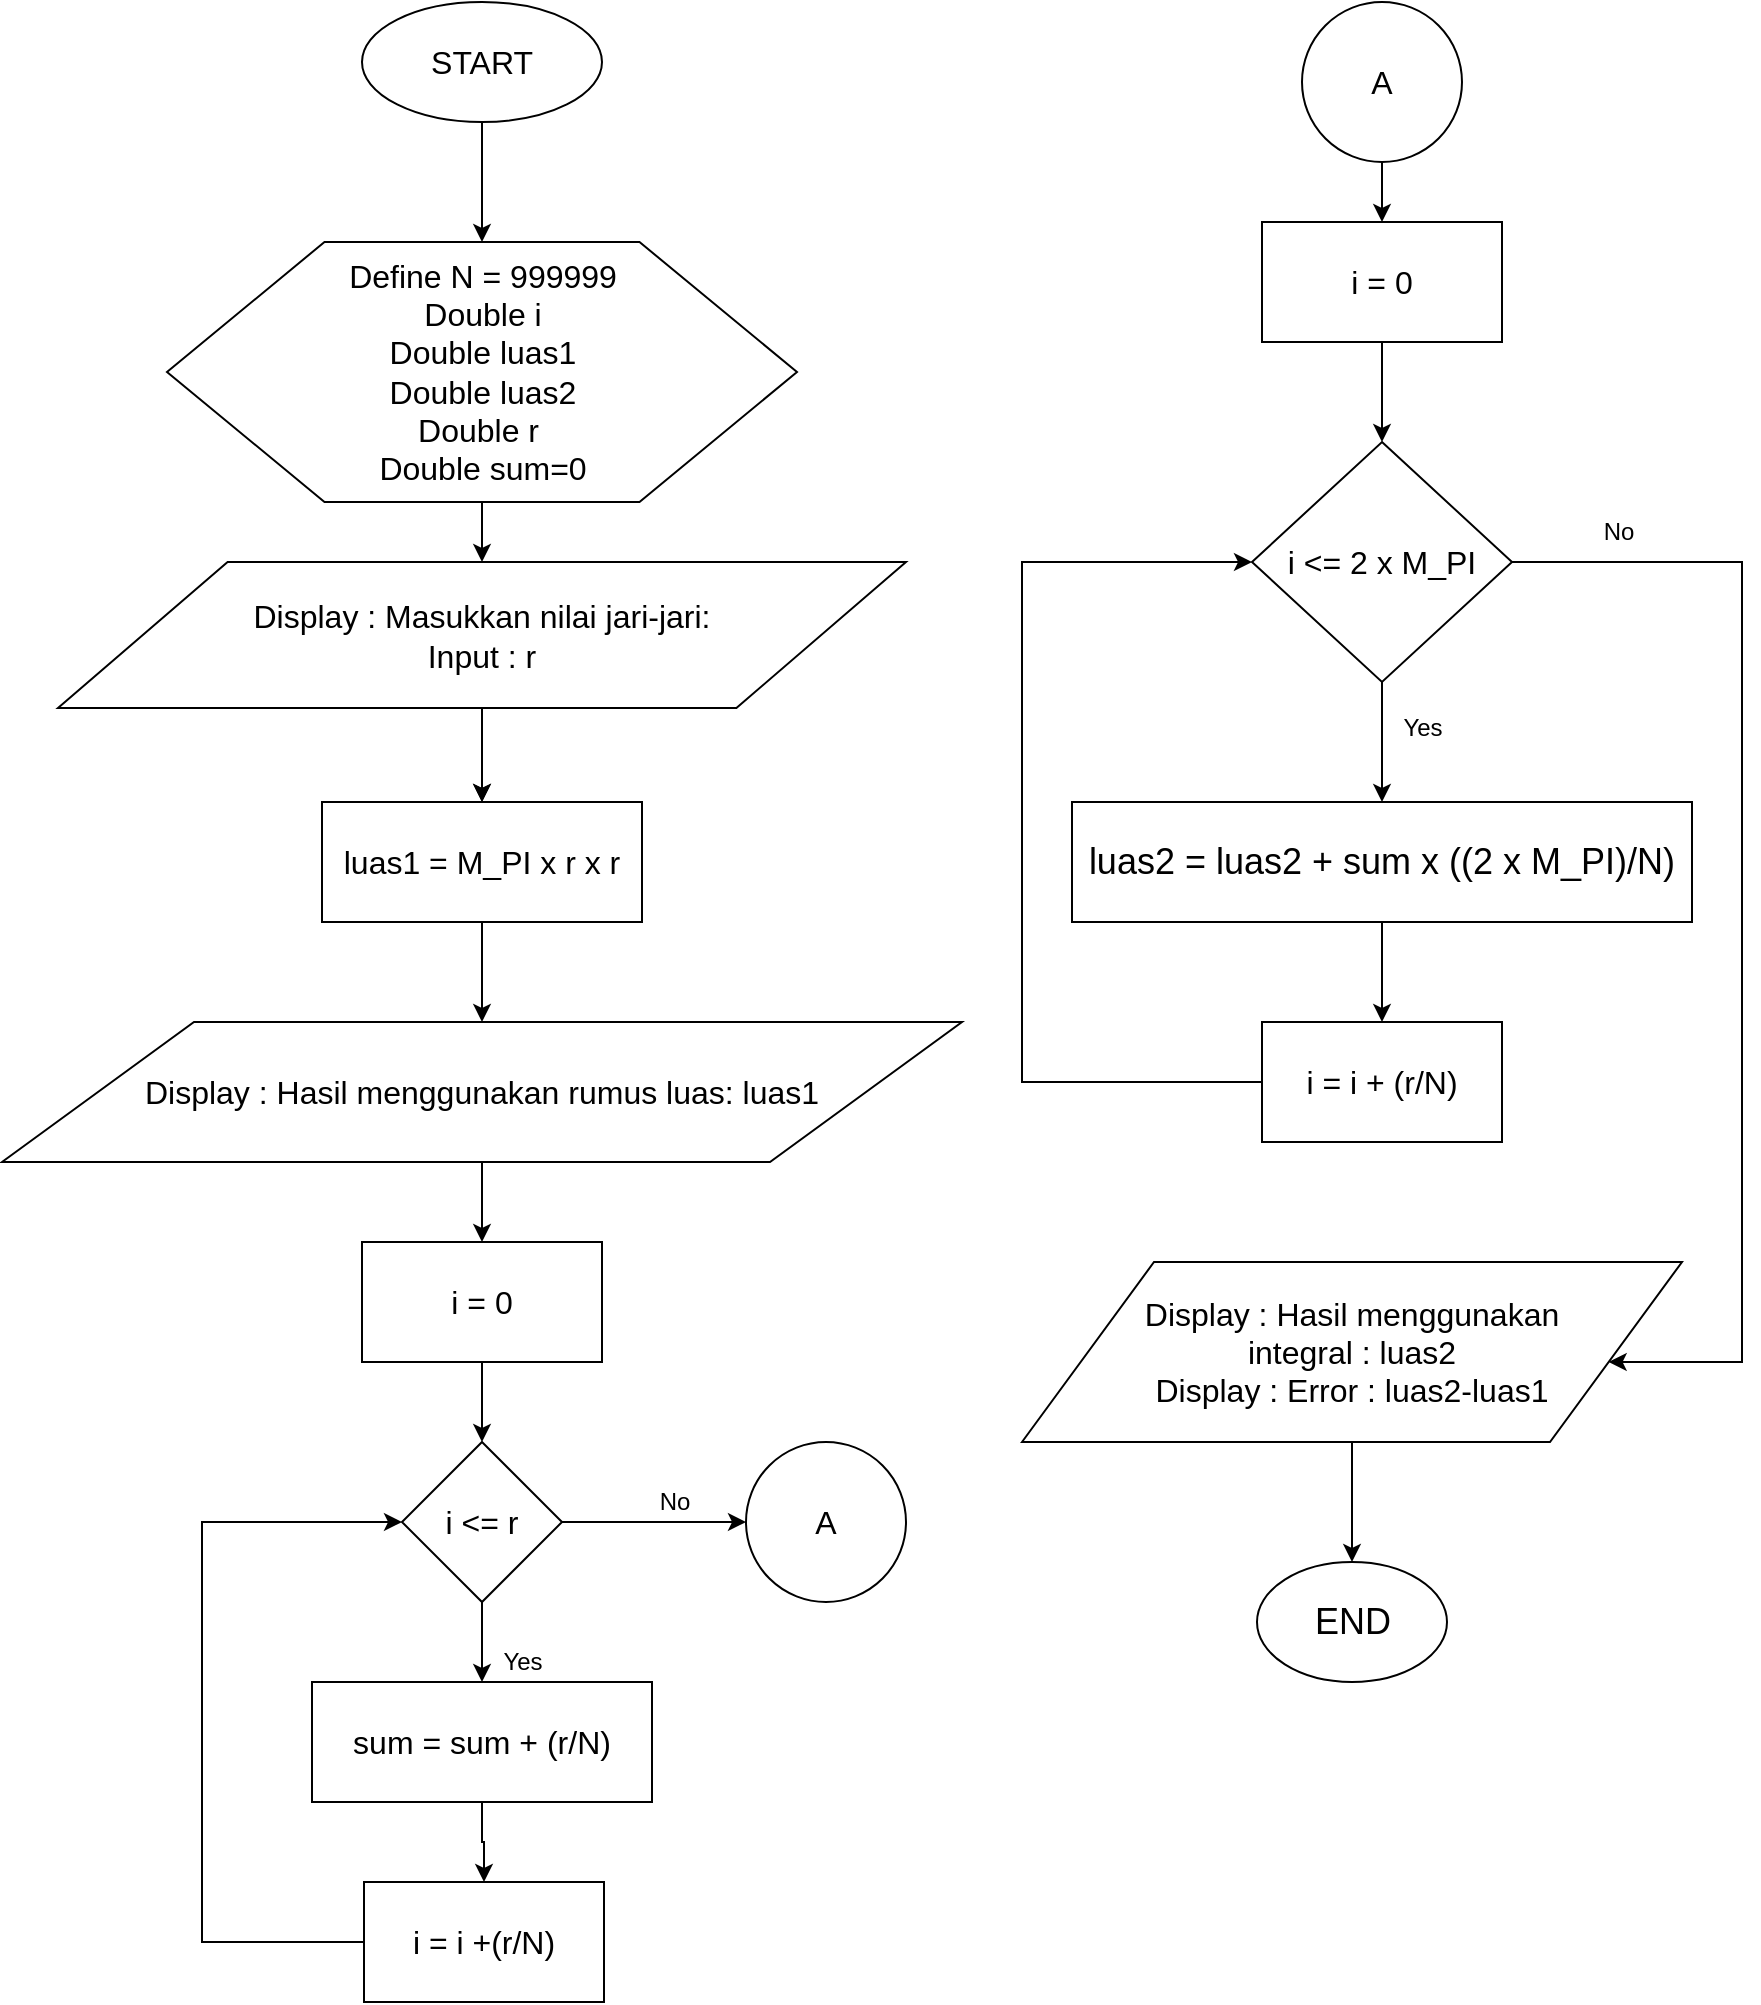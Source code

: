 <mxfile version="12.6.5" type="device"><diagram id="yEclYwCiFbhf8TX9Ykpz" name="Page-1"><mxGraphModel dx="2770" dy="1125" grid="1" gridSize="10" guides="1" tooltips="1" connect="1" arrows="1" fold="1" page="1" pageScale="1" pageWidth="850" pageHeight="1100" math="0" shadow="0"><root><mxCell id="0"/><mxCell id="1" parent="0"/><mxCell id="XNz9nYqw9pjSB6KLty6u-2" style="edgeStyle=orthogonalEdgeStyle;rounded=0;orthogonalLoop=1;jettySize=auto;html=1;" edge="1" parent="1" source="XNz9nYqw9pjSB6KLty6u-1" target="XNz9nYqw9pjSB6KLty6u-3"><mxGeometry relative="1" as="geometry"><mxPoint x="330" y="140" as="targetPoint"/></mxGeometry></mxCell><mxCell id="XNz9nYqw9pjSB6KLty6u-1" value="&lt;font size=&quot;3&quot;&gt;START&lt;/font&gt;" style="ellipse;whiteSpace=wrap;html=1;" vertex="1" parent="1"><mxGeometry x="270" y="20" width="120" height="60" as="geometry"/></mxCell><mxCell id="XNz9nYqw9pjSB6KLty6u-4" style="edgeStyle=orthogonalEdgeStyle;rounded=0;orthogonalLoop=1;jettySize=auto;html=1;" edge="1" parent="1" source="XNz9nYqw9pjSB6KLty6u-3" target="XNz9nYqw9pjSB6KLty6u-5"><mxGeometry relative="1" as="geometry"><mxPoint x="330" y="290" as="targetPoint"/></mxGeometry></mxCell><mxCell id="XNz9nYqw9pjSB6KLty6u-3" value="&lt;font size=&quot;3&quot;&gt;Define N = 999999&lt;br&gt;Double i&lt;br&gt;Double luas1&lt;br&gt;Double luas2&lt;br&gt;Double r&amp;nbsp;&lt;br&gt;Double sum=0&lt;/font&gt;" style="shape=hexagon;perimeter=hexagonPerimeter2;whiteSpace=wrap;html=1;" vertex="1" parent="1"><mxGeometry x="172.5" y="140" width="315" height="130" as="geometry"/></mxCell><mxCell id="XNz9nYqw9pjSB6KLty6u-6" style="edgeStyle=orthogonalEdgeStyle;rounded=0;orthogonalLoop=1;jettySize=auto;html=1;" edge="1" parent="1" source="XNz9nYqw9pjSB6KLty6u-5" target="XNz9nYqw9pjSB6KLty6u-7"><mxGeometry relative="1" as="geometry"><mxPoint x="330" y="430" as="targetPoint"/></mxGeometry></mxCell><mxCell id="XNz9nYqw9pjSB6KLty6u-8" value="" style="edgeStyle=orthogonalEdgeStyle;rounded=0;orthogonalLoop=1;jettySize=auto;html=1;" edge="1" parent="1" source="XNz9nYqw9pjSB6KLty6u-5" target="XNz9nYqw9pjSB6KLty6u-7"><mxGeometry relative="1" as="geometry"/></mxCell><mxCell id="XNz9nYqw9pjSB6KLty6u-5" value="&lt;font size=&quot;3&quot;&gt;Display : Masukkan nilai jari-jari:&lt;br&gt;Input : r&lt;br&gt;&lt;/font&gt;" style="shape=parallelogram;perimeter=parallelogramPerimeter;whiteSpace=wrap;html=1;" vertex="1" parent="1"><mxGeometry x="118" y="300" width="424" height="73" as="geometry"/></mxCell><mxCell id="XNz9nYqw9pjSB6KLty6u-9" style="edgeStyle=orthogonalEdgeStyle;rounded=0;orthogonalLoop=1;jettySize=auto;html=1;" edge="1" parent="1" source="XNz9nYqw9pjSB6KLty6u-7"><mxGeometry relative="1" as="geometry"><mxPoint x="330" y="530" as="targetPoint"/></mxGeometry></mxCell><mxCell id="XNz9nYqw9pjSB6KLty6u-7" value="&lt;font size=&quot;3&quot;&gt;luas1 = M_PI x r x r&lt;/font&gt;" style="rounded=0;whiteSpace=wrap;html=1;" vertex="1" parent="1"><mxGeometry x="250" y="420" width="160" height="60" as="geometry"/></mxCell><mxCell id="XNz9nYqw9pjSB6KLty6u-11" style="edgeStyle=orthogonalEdgeStyle;rounded=0;orthogonalLoop=1;jettySize=auto;html=1;" edge="1" parent="1" source="XNz9nYqw9pjSB6KLty6u-10" target="XNz9nYqw9pjSB6KLty6u-12"><mxGeometry relative="1" as="geometry"><mxPoint x="330" y="670" as="targetPoint"/></mxGeometry></mxCell><mxCell id="XNz9nYqw9pjSB6KLty6u-10" value="&lt;font size=&quot;3&quot;&gt;Display : Hasil menggunakan rumus luas: luas1&lt;/font&gt;" style="shape=parallelogram;perimeter=parallelogramPerimeter;whiteSpace=wrap;html=1;" vertex="1" parent="1"><mxGeometry x="90" y="530" width="480" height="70" as="geometry"/></mxCell><mxCell id="XNz9nYqw9pjSB6KLty6u-13" style="edgeStyle=orthogonalEdgeStyle;rounded=0;orthogonalLoop=1;jettySize=auto;html=1;" edge="1" parent="1" source="XNz9nYqw9pjSB6KLty6u-12" target="XNz9nYqw9pjSB6KLty6u-14"><mxGeometry relative="1" as="geometry"><mxPoint x="330" y="760" as="targetPoint"/></mxGeometry></mxCell><mxCell id="XNz9nYqw9pjSB6KLty6u-12" value="&lt;font size=&quot;3&quot;&gt;i = 0&lt;/font&gt;" style="rounded=0;whiteSpace=wrap;html=1;" vertex="1" parent="1"><mxGeometry x="270" y="640" width="120" height="60" as="geometry"/></mxCell><mxCell id="XNz9nYqw9pjSB6KLty6u-16" style="edgeStyle=orthogonalEdgeStyle;rounded=0;orthogonalLoop=1;jettySize=auto;html=1;" edge="1" parent="1" source="XNz9nYqw9pjSB6KLty6u-14" target="XNz9nYqw9pjSB6KLty6u-26"><mxGeometry relative="1" as="geometry"><mxPoint x="460" y="780" as="targetPoint"/></mxGeometry></mxCell><mxCell id="XNz9nYqw9pjSB6KLty6u-17" style="edgeStyle=orthogonalEdgeStyle;rounded=0;orthogonalLoop=1;jettySize=auto;html=1;" edge="1" parent="1" source="XNz9nYqw9pjSB6KLty6u-14" target="XNz9nYqw9pjSB6KLty6u-21"><mxGeometry relative="1" as="geometry"><mxPoint x="330" y="890" as="targetPoint"/></mxGeometry></mxCell><mxCell id="XNz9nYqw9pjSB6KLty6u-14" value="&lt;font size=&quot;3&quot;&gt;i &amp;lt;= r&lt;/font&gt;" style="rhombus;whiteSpace=wrap;html=1;" vertex="1" parent="1"><mxGeometry x="290" y="740" width="80" height="80" as="geometry"/></mxCell><mxCell id="XNz9nYqw9pjSB6KLty6u-18" value="Yes" style="text;html=1;align=center;verticalAlign=middle;resizable=0;points=[];autosize=1;" vertex="1" parent="1"><mxGeometry x="330" y="840" width="40" height="20" as="geometry"/></mxCell><mxCell id="XNz9nYqw9pjSB6KLty6u-19" value="No" style="text;html=1;align=center;verticalAlign=middle;resizable=0;points=[];autosize=1;" vertex="1" parent="1"><mxGeometry x="411" y="760" width="30" height="20" as="geometry"/></mxCell><mxCell id="XNz9nYqw9pjSB6KLty6u-22" style="edgeStyle=orthogonalEdgeStyle;rounded=0;orthogonalLoop=1;jettySize=auto;html=1;" edge="1" parent="1" source="XNz9nYqw9pjSB6KLty6u-21" target="XNz9nYqw9pjSB6KLty6u-23"><mxGeometry relative="1" as="geometry"><mxPoint x="330" y="960" as="targetPoint"/></mxGeometry></mxCell><mxCell id="XNz9nYqw9pjSB6KLty6u-21" value="&lt;font size=&quot;3&quot;&gt;sum = sum + (r/N)&lt;/font&gt;" style="rounded=0;whiteSpace=wrap;html=1;" vertex="1" parent="1"><mxGeometry x="245" y="860" width="170" height="60" as="geometry"/></mxCell><mxCell id="XNz9nYqw9pjSB6KLty6u-24" style="edgeStyle=orthogonalEdgeStyle;rounded=0;orthogonalLoop=1;jettySize=auto;html=1;entryX=0;entryY=0.5;entryDx=0;entryDy=0;" edge="1" parent="1" source="XNz9nYqw9pjSB6KLty6u-23" target="XNz9nYqw9pjSB6KLty6u-14"><mxGeometry relative="1" as="geometry"><mxPoint x="200" y="780" as="targetPoint"/><Array as="points"><mxPoint x="190" y="990"/><mxPoint x="190" y="780"/></Array></mxGeometry></mxCell><mxCell id="XNz9nYqw9pjSB6KLty6u-23" value="&lt;font size=&quot;3&quot;&gt;i = i +(r/N)&lt;/font&gt;" style="rounded=0;whiteSpace=wrap;html=1;" vertex="1" parent="1"><mxGeometry x="271" y="960" width="120" height="60" as="geometry"/></mxCell><mxCell id="XNz9nYqw9pjSB6KLty6u-26" value="&lt;font size=&quot;3&quot;&gt;A&lt;/font&gt;" style="ellipse;whiteSpace=wrap;html=1;aspect=fixed;" vertex="1" parent="1"><mxGeometry x="462" y="740" width="80" height="80" as="geometry"/></mxCell><mxCell id="XNz9nYqw9pjSB6KLty6u-28" style="edgeStyle=orthogonalEdgeStyle;rounded=0;orthogonalLoop=1;jettySize=auto;html=1;" edge="1" parent="1" source="XNz9nYqw9pjSB6KLty6u-27" target="XNz9nYqw9pjSB6KLty6u-29"><mxGeometry relative="1" as="geometry"><mxPoint x="780" y="160" as="targetPoint"/></mxGeometry></mxCell><mxCell id="XNz9nYqw9pjSB6KLty6u-27" value="&lt;font size=&quot;3&quot;&gt;A&lt;/font&gt;" style="ellipse;whiteSpace=wrap;html=1;aspect=fixed;" vertex="1" parent="1"><mxGeometry x="740" y="20" width="80" height="80" as="geometry"/></mxCell><mxCell id="XNz9nYqw9pjSB6KLty6u-30" style="edgeStyle=orthogonalEdgeStyle;rounded=0;orthogonalLoop=1;jettySize=auto;html=1;" edge="1" parent="1" source="XNz9nYqw9pjSB6KLty6u-29" target="XNz9nYqw9pjSB6KLty6u-31"><mxGeometry relative="1" as="geometry"><mxPoint x="780" y="250" as="targetPoint"/></mxGeometry></mxCell><mxCell id="XNz9nYqw9pjSB6KLty6u-29" value="&lt;font size=&quot;3&quot;&gt;i = 0&lt;/font&gt;" style="rounded=0;whiteSpace=wrap;html=1;" vertex="1" parent="1"><mxGeometry x="720" y="130" width="120" height="60" as="geometry"/></mxCell><mxCell id="XNz9nYqw9pjSB6KLty6u-32" style="edgeStyle=orthogonalEdgeStyle;rounded=0;orthogonalLoop=1;jettySize=auto;html=1;" edge="1" parent="1" source="XNz9nYqw9pjSB6KLty6u-31" target="XNz9nYqw9pjSB6KLty6u-40"><mxGeometry relative="1" as="geometry"><mxPoint x="960" y="650" as="targetPoint"/><Array as="points"><mxPoint x="960" y="300.0"/><mxPoint x="960" y="700"/></Array></mxGeometry></mxCell><mxCell id="XNz9nYqw9pjSB6KLty6u-34" style="edgeStyle=orthogonalEdgeStyle;rounded=0;orthogonalLoop=1;jettySize=auto;html=1;exitX=0.5;exitY=1;exitDx=0;exitDy=0;" edge="1" parent="1" source="XNz9nYqw9pjSB6KLty6u-31" target="XNz9nYqw9pjSB6KLty6u-36"><mxGeometry relative="1" as="geometry"><mxPoint x="780" y="420" as="targetPoint"/></mxGeometry></mxCell><mxCell id="XNz9nYqw9pjSB6KLty6u-31" value="&lt;font size=&quot;3&quot;&gt;i &amp;lt;= 2 x M_PI&lt;/font&gt;" style="rhombus;whiteSpace=wrap;html=1;" vertex="1" parent="1"><mxGeometry x="715" y="240" width="130" height="120" as="geometry"/></mxCell><mxCell id="XNz9nYqw9pjSB6KLty6u-33" value="No" style="text;html=1;align=center;verticalAlign=middle;resizable=0;points=[];autosize=1;" vertex="1" parent="1"><mxGeometry x="883" y="275" width="30" height="20" as="geometry"/></mxCell><mxCell id="XNz9nYqw9pjSB6KLty6u-35" value="Yes" style="text;html=1;align=center;verticalAlign=middle;resizable=0;points=[];autosize=1;" vertex="1" parent="1"><mxGeometry x="780" y="373" width="40" height="20" as="geometry"/></mxCell><mxCell id="XNz9nYqw9pjSB6KLty6u-37" style="edgeStyle=orthogonalEdgeStyle;rounded=0;orthogonalLoop=1;jettySize=auto;html=1;" edge="1" parent="1" source="XNz9nYqw9pjSB6KLty6u-36" target="XNz9nYqw9pjSB6KLty6u-38"><mxGeometry relative="1" as="geometry"><mxPoint x="780" y="550" as="targetPoint"/></mxGeometry></mxCell><mxCell id="XNz9nYqw9pjSB6KLty6u-36" value="&lt;font style=&quot;font-size: 18px&quot;&gt;luas2 = luas2 + sum x ((2 x M_PI)/N)&lt;/font&gt;" style="rounded=0;whiteSpace=wrap;html=1;" vertex="1" parent="1"><mxGeometry x="625" y="420" width="310" height="60" as="geometry"/></mxCell><mxCell id="XNz9nYqw9pjSB6KLty6u-39" style="edgeStyle=orthogonalEdgeStyle;rounded=0;orthogonalLoop=1;jettySize=auto;html=1;entryX=0;entryY=0.5;entryDx=0;entryDy=0;" edge="1" parent="1" source="XNz9nYqw9pjSB6KLty6u-38" target="XNz9nYqw9pjSB6KLty6u-31"><mxGeometry relative="1" as="geometry"><mxPoint x="780" y="640" as="targetPoint"/><Array as="points"><mxPoint x="600" y="560"/><mxPoint x="600" y="300"/></Array></mxGeometry></mxCell><mxCell id="XNz9nYqw9pjSB6KLty6u-38" value="&lt;font size=&quot;3&quot;&gt;i = i + (r/N)&lt;/font&gt;" style="rounded=0;whiteSpace=wrap;html=1;" vertex="1" parent="1"><mxGeometry x="720" y="530" width="120" height="60" as="geometry"/></mxCell><mxCell id="XNz9nYqw9pjSB6KLty6u-42" style="edgeStyle=orthogonalEdgeStyle;rounded=0;orthogonalLoop=1;jettySize=auto;html=1;" edge="1" parent="1" source="XNz9nYqw9pjSB6KLty6u-40" target="XNz9nYqw9pjSB6KLty6u-43"><mxGeometry relative="1" as="geometry"><mxPoint x="765" y="800" as="targetPoint"/></mxGeometry></mxCell><mxCell id="XNz9nYqw9pjSB6KLty6u-40" value="&lt;font size=&quot;3&quot;&gt;Display : Hasil menggunakan &lt;br&gt;integral : luas2&lt;br&gt;Display : Error : luas2-luas1&lt;br&gt;&lt;/font&gt;" style="shape=parallelogram;perimeter=parallelogramPerimeter;whiteSpace=wrap;html=1;" vertex="1" parent="1"><mxGeometry x="600" y="650" width="330" height="90" as="geometry"/></mxCell><mxCell id="XNz9nYqw9pjSB6KLty6u-43" value="&lt;font style=&quot;font-size: 18px&quot;&gt;END&lt;/font&gt;" style="ellipse;whiteSpace=wrap;html=1;" vertex="1" parent="1"><mxGeometry x="717.5" y="800" width="95" height="60" as="geometry"/></mxCell></root></mxGraphModel></diagram></mxfile>